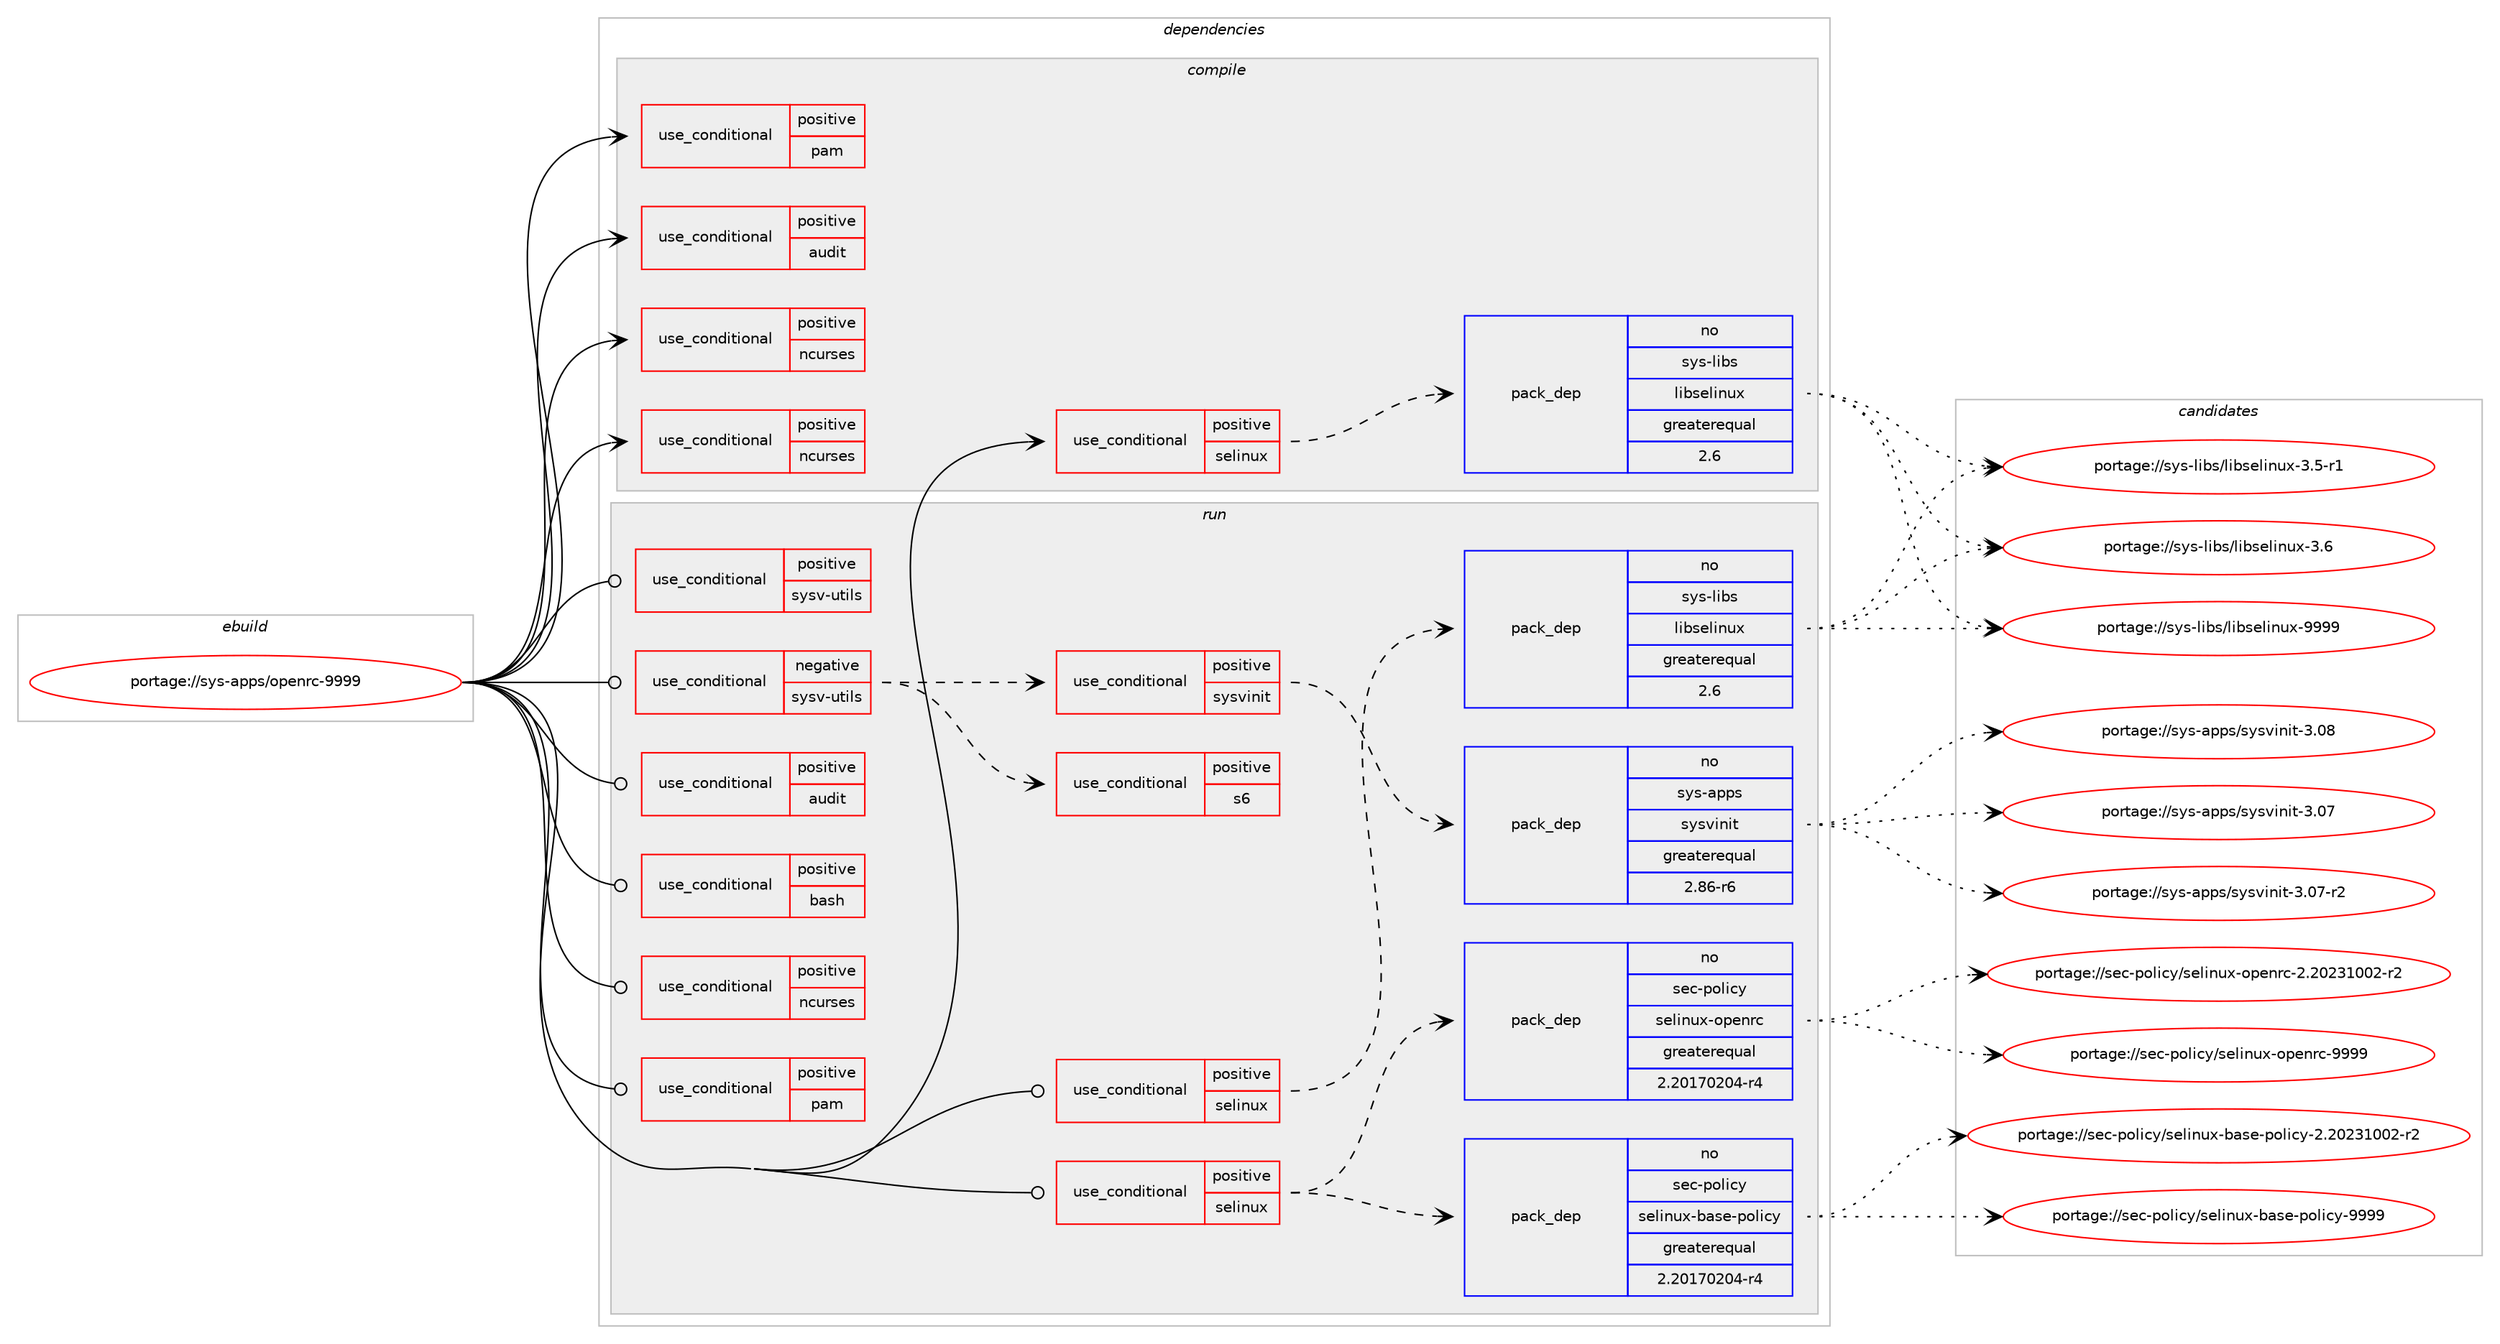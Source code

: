 digraph prolog {

# *************
# Graph options
# *************

newrank=true;
concentrate=true;
compound=true;
graph [rankdir=LR,fontname=Helvetica,fontsize=10,ranksep=1.5];#, ranksep=2.5, nodesep=0.2];
edge  [arrowhead=vee];
node  [fontname=Helvetica,fontsize=10];

# **********
# The ebuild
# **********

subgraph cluster_leftcol {
color=gray;
rank=same;
label=<<i>ebuild</i>>;
id [label="portage://sys-apps/openrc-9999", color=red, width=4, href="../sys-apps/openrc-9999.svg"];
}

# ****************
# The dependencies
# ****************

subgraph cluster_midcol {
color=gray;
label=<<i>dependencies</i>>;
subgraph cluster_compile {
fillcolor="#eeeeee";
style=filled;
label=<<i>compile</i>>;
subgraph cond13024 {
dependency19160 [label=<<TABLE BORDER="0" CELLBORDER="1" CELLSPACING="0" CELLPADDING="4"><TR><TD ROWSPAN="3" CELLPADDING="10">use_conditional</TD></TR><TR><TD>positive</TD></TR><TR><TD>audit</TD></TR></TABLE>>, shape=none, color=red];
# *** BEGIN UNKNOWN DEPENDENCY TYPE (TODO) ***
# dependency19160 -> package_dependency(portage://sys-apps/openrc-9999,install,no,sys-process,audit,none,[,,],[],[])
# *** END UNKNOWN DEPENDENCY TYPE (TODO) ***

}
id:e -> dependency19160:w [weight=20,style="solid",arrowhead="vee"];
subgraph cond13025 {
dependency19161 [label=<<TABLE BORDER="0" CELLBORDER="1" CELLSPACING="0" CELLPADDING="4"><TR><TD ROWSPAN="3" CELLPADDING="10">use_conditional</TD></TR><TR><TD>positive</TD></TR><TR><TD>ncurses</TD></TR></TABLE>>, shape=none, color=red];
# *** BEGIN UNKNOWN DEPENDENCY TYPE (TODO) ***
# dependency19161 -> package_dependency(portage://sys-apps/openrc-9999,install,no,sys-libs,ncurses,none,[,,],[slot(0),equal],[])
# *** END UNKNOWN DEPENDENCY TYPE (TODO) ***

}
id:e -> dependency19161:w [weight=20,style="solid",arrowhead="vee"];
subgraph cond13026 {
dependency19162 [label=<<TABLE BORDER="0" CELLBORDER="1" CELLSPACING="0" CELLPADDING="4"><TR><TD ROWSPAN="3" CELLPADDING="10">use_conditional</TD></TR><TR><TD>positive</TD></TR><TR><TD>ncurses</TD></TR></TABLE>>, shape=none, color=red];
# *** BEGIN UNKNOWN DEPENDENCY TYPE (TODO) ***
# dependency19162 -> package_dependency(portage://sys-apps/openrc-9999,install,no,virtual,pkgconfig,none,[,,],[],[])
# *** END UNKNOWN DEPENDENCY TYPE (TODO) ***

}
id:e -> dependency19162:w [weight=20,style="solid",arrowhead="vee"];
subgraph cond13027 {
dependency19163 [label=<<TABLE BORDER="0" CELLBORDER="1" CELLSPACING="0" CELLPADDING="4"><TR><TD ROWSPAN="3" CELLPADDING="10">use_conditional</TD></TR><TR><TD>positive</TD></TR><TR><TD>pam</TD></TR></TABLE>>, shape=none, color=red];
# *** BEGIN UNKNOWN DEPENDENCY TYPE (TODO) ***
# dependency19163 -> package_dependency(portage://sys-apps/openrc-9999,install,no,sys-libs,pam,none,[,,],[],[])
# *** END UNKNOWN DEPENDENCY TYPE (TODO) ***

}
id:e -> dependency19163:w [weight=20,style="solid",arrowhead="vee"];
subgraph cond13028 {
dependency19164 [label=<<TABLE BORDER="0" CELLBORDER="1" CELLSPACING="0" CELLPADDING="4"><TR><TD ROWSPAN="3" CELLPADDING="10">use_conditional</TD></TR><TR><TD>positive</TD></TR><TR><TD>selinux</TD></TR></TABLE>>, shape=none, color=red];
# *** BEGIN UNKNOWN DEPENDENCY TYPE (TODO) ***
# dependency19164 -> package_dependency(portage://sys-apps/openrc-9999,install,no,sys-apps,policycoreutils,none,[,,],[],[])
# *** END UNKNOWN DEPENDENCY TYPE (TODO) ***

subgraph pack5944 {
dependency19165 [label=<<TABLE BORDER="0" CELLBORDER="1" CELLSPACING="0" CELLPADDING="4" WIDTH="220"><TR><TD ROWSPAN="6" CELLPADDING="30">pack_dep</TD></TR><TR><TD WIDTH="110">no</TD></TR><TR><TD>sys-libs</TD></TR><TR><TD>libselinux</TD></TR><TR><TD>greaterequal</TD></TR><TR><TD>2.6</TD></TR></TABLE>>, shape=none, color=blue];
}
dependency19164:e -> dependency19165:w [weight=20,style="dashed",arrowhead="vee"];
}
id:e -> dependency19164:w [weight=20,style="solid",arrowhead="vee"];
# *** BEGIN UNKNOWN DEPENDENCY TYPE (TODO) ***
# id -> package_dependency(portage://sys-apps/openrc-9999,install,no,sys-process,psmisc,none,[,,],[],[])
# *** END UNKNOWN DEPENDENCY TYPE (TODO) ***

# *** BEGIN UNKNOWN DEPENDENCY TYPE (TODO) ***
# id -> package_dependency(portage://sys-apps/openrc-9999,install,no,virtual,os-headers,none,[,,],[],[])
# *** END UNKNOWN DEPENDENCY TYPE (TODO) ***

}
subgraph cluster_compileandrun {
fillcolor="#eeeeee";
style=filled;
label=<<i>compile and run</i>>;
}
subgraph cluster_run {
fillcolor="#eeeeee";
style=filled;
label=<<i>run</i>>;
subgraph cond13029 {
dependency19166 [label=<<TABLE BORDER="0" CELLBORDER="1" CELLSPACING="0" CELLPADDING="4"><TR><TD ROWSPAN="3" CELLPADDING="10">use_conditional</TD></TR><TR><TD>negative</TD></TR><TR><TD>sysv-utils</TD></TR></TABLE>>, shape=none, color=red];
subgraph cond13030 {
dependency19167 [label=<<TABLE BORDER="0" CELLBORDER="1" CELLSPACING="0" CELLPADDING="4"><TR><TD ROWSPAN="3" CELLPADDING="10">use_conditional</TD></TR><TR><TD>positive</TD></TR><TR><TD>sysvinit</TD></TR></TABLE>>, shape=none, color=red];
subgraph pack5945 {
dependency19168 [label=<<TABLE BORDER="0" CELLBORDER="1" CELLSPACING="0" CELLPADDING="4" WIDTH="220"><TR><TD ROWSPAN="6" CELLPADDING="30">pack_dep</TD></TR><TR><TD WIDTH="110">no</TD></TR><TR><TD>sys-apps</TD></TR><TR><TD>sysvinit</TD></TR><TR><TD>greaterequal</TD></TR><TR><TD>2.86-r6</TD></TR></TABLE>>, shape=none, color=blue];
}
dependency19167:e -> dependency19168:w [weight=20,style="dashed",arrowhead="vee"];
}
dependency19166:e -> dependency19167:w [weight=20,style="dashed",arrowhead="vee"];
subgraph cond13031 {
dependency19169 [label=<<TABLE BORDER="0" CELLBORDER="1" CELLSPACING="0" CELLPADDING="4"><TR><TD ROWSPAN="3" CELLPADDING="10">use_conditional</TD></TR><TR><TD>positive</TD></TR><TR><TD>s6</TD></TR></TABLE>>, shape=none, color=red];
# *** BEGIN UNKNOWN DEPENDENCY TYPE (TODO) ***
# dependency19169 -> package_dependency(portage://sys-apps/openrc-9999,run,no,sys-apps,s6-linux-init,none,[,,],[],[use(enable(sysv-utils),negative)])
# *** END UNKNOWN DEPENDENCY TYPE (TODO) ***

}
dependency19166:e -> dependency19169:w [weight=20,style="dashed",arrowhead="vee"];
}
id:e -> dependency19166:w [weight=20,style="solid",arrowhead="odot"];
subgraph cond13032 {
dependency19170 [label=<<TABLE BORDER="0" CELLBORDER="1" CELLSPACING="0" CELLPADDING="4"><TR><TD ROWSPAN="3" CELLPADDING="10">use_conditional</TD></TR><TR><TD>positive</TD></TR><TR><TD>audit</TD></TR></TABLE>>, shape=none, color=red];
# *** BEGIN UNKNOWN DEPENDENCY TYPE (TODO) ***
# dependency19170 -> package_dependency(portage://sys-apps/openrc-9999,run,no,sys-process,audit,none,[,,],[],[])
# *** END UNKNOWN DEPENDENCY TYPE (TODO) ***

}
id:e -> dependency19170:w [weight=20,style="solid",arrowhead="odot"];
subgraph cond13033 {
dependency19171 [label=<<TABLE BORDER="0" CELLBORDER="1" CELLSPACING="0" CELLPADDING="4"><TR><TD ROWSPAN="3" CELLPADDING="10">use_conditional</TD></TR><TR><TD>positive</TD></TR><TR><TD>bash</TD></TR></TABLE>>, shape=none, color=red];
# *** BEGIN UNKNOWN DEPENDENCY TYPE (TODO) ***
# dependency19171 -> package_dependency(portage://sys-apps/openrc-9999,run,no,app-shells,bash,none,[,,],[],[])
# *** END UNKNOWN DEPENDENCY TYPE (TODO) ***

}
id:e -> dependency19171:w [weight=20,style="solid",arrowhead="odot"];
subgraph cond13034 {
dependency19172 [label=<<TABLE BORDER="0" CELLBORDER="1" CELLSPACING="0" CELLPADDING="4"><TR><TD ROWSPAN="3" CELLPADDING="10">use_conditional</TD></TR><TR><TD>positive</TD></TR><TR><TD>ncurses</TD></TR></TABLE>>, shape=none, color=red];
# *** BEGIN UNKNOWN DEPENDENCY TYPE (TODO) ***
# dependency19172 -> package_dependency(portage://sys-apps/openrc-9999,run,no,sys-libs,ncurses,none,[,,],[slot(0),equal],[])
# *** END UNKNOWN DEPENDENCY TYPE (TODO) ***

}
id:e -> dependency19172:w [weight=20,style="solid",arrowhead="odot"];
subgraph cond13035 {
dependency19173 [label=<<TABLE BORDER="0" CELLBORDER="1" CELLSPACING="0" CELLPADDING="4"><TR><TD ROWSPAN="3" CELLPADDING="10">use_conditional</TD></TR><TR><TD>positive</TD></TR><TR><TD>pam</TD></TR></TABLE>>, shape=none, color=red];
# *** BEGIN UNKNOWN DEPENDENCY TYPE (TODO) ***
# dependency19173 -> package_dependency(portage://sys-apps/openrc-9999,run,no,sys-libs,pam,none,[,,],[],[])
# *** END UNKNOWN DEPENDENCY TYPE (TODO) ***

}
id:e -> dependency19173:w [weight=20,style="solid",arrowhead="odot"];
subgraph cond13036 {
dependency19174 [label=<<TABLE BORDER="0" CELLBORDER="1" CELLSPACING="0" CELLPADDING="4"><TR><TD ROWSPAN="3" CELLPADDING="10">use_conditional</TD></TR><TR><TD>positive</TD></TR><TR><TD>selinux</TD></TR></TABLE>>, shape=none, color=red];
subgraph pack5946 {
dependency19175 [label=<<TABLE BORDER="0" CELLBORDER="1" CELLSPACING="0" CELLPADDING="4" WIDTH="220"><TR><TD ROWSPAN="6" CELLPADDING="30">pack_dep</TD></TR><TR><TD WIDTH="110">no</TD></TR><TR><TD>sec-policy</TD></TR><TR><TD>selinux-base-policy</TD></TR><TR><TD>greaterequal</TD></TR><TR><TD>2.20170204-r4</TD></TR></TABLE>>, shape=none, color=blue];
}
dependency19174:e -> dependency19175:w [weight=20,style="dashed",arrowhead="vee"];
subgraph pack5947 {
dependency19176 [label=<<TABLE BORDER="0" CELLBORDER="1" CELLSPACING="0" CELLPADDING="4" WIDTH="220"><TR><TD ROWSPAN="6" CELLPADDING="30">pack_dep</TD></TR><TR><TD WIDTH="110">no</TD></TR><TR><TD>sec-policy</TD></TR><TR><TD>selinux-openrc</TD></TR><TR><TD>greaterequal</TD></TR><TR><TD>2.20170204-r4</TD></TR></TABLE>>, shape=none, color=blue];
}
dependency19174:e -> dependency19176:w [weight=20,style="dashed",arrowhead="vee"];
}
id:e -> dependency19174:w [weight=20,style="solid",arrowhead="odot"];
subgraph cond13037 {
dependency19177 [label=<<TABLE BORDER="0" CELLBORDER="1" CELLSPACING="0" CELLPADDING="4"><TR><TD ROWSPAN="3" CELLPADDING="10">use_conditional</TD></TR><TR><TD>positive</TD></TR><TR><TD>selinux</TD></TR></TABLE>>, shape=none, color=red];
# *** BEGIN UNKNOWN DEPENDENCY TYPE (TODO) ***
# dependency19177 -> package_dependency(portage://sys-apps/openrc-9999,run,no,sys-apps,policycoreutils,none,[,,],[],[])
# *** END UNKNOWN DEPENDENCY TYPE (TODO) ***

subgraph pack5948 {
dependency19178 [label=<<TABLE BORDER="0" CELLBORDER="1" CELLSPACING="0" CELLPADDING="4" WIDTH="220"><TR><TD ROWSPAN="6" CELLPADDING="30">pack_dep</TD></TR><TR><TD WIDTH="110">no</TD></TR><TR><TD>sys-libs</TD></TR><TR><TD>libselinux</TD></TR><TR><TD>greaterequal</TD></TR><TR><TD>2.6</TD></TR></TABLE>>, shape=none, color=blue];
}
dependency19177:e -> dependency19178:w [weight=20,style="dashed",arrowhead="vee"];
}
id:e -> dependency19177:w [weight=20,style="solid",arrowhead="odot"];
subgraph cond13038 {
dependency19179 [label=<<TABLE BORDER="0" CELLBORDER="1" CELLSPACING="0" CELLPADDING="4"><TR><TD ROWSPAN="3" CELLPADDING="10">use_conditional</TD></TR><TR><TD>positive</TD></TR><TR><TD>sysv-utils</TD></TR></TABLE>>, shape=none, color=red];
# *** BEGIN UNKNOWN DEPENDENCY TYPE (TODO) ***
# dependency19179 -> package_dependency(portage://sys-apps/openrc-9999,run,weak,sys-apps,systemd,none,[,,],[],[use(enable(sysv-utils),negative)])
# *** END UNKNOWN DEPENDENCY TYPE (TODO) ***

# *** BEGIN UNKNOWN DEPENDENCY TYPE (TODO) ***
# dependency19179 -> package_dependency(portage://sys-apps/openrc-9999,run,weak,sys-apps,sysvinit,none,[,,],[],[])
# *** END UNKNOWN DEPENDENCY TYPE (TODO) ***

}
id:e -> dependency19179:w [weight=20,style="solid",arrowhead="odot"];
# *** BEGIN UNKNOWN DEPENDENCY TYPE (TODO) ***
# id -> package_dependency(portage://sys-apps/openrc-9999,run,no,sys-process,psmisc,none,[,,],[],[])
# *** END UNKNOWN DEPENDENCY TYPE (TODO) ***

# *** BEGIN UNKNOWN DEPENDENCY TYPE (TODO) ***
# id -> package_dependency(portage://sys-apps/openrc-9999,run,no,virtual,tmpfiles,none,[,,],[],[])
# *** END UNKNOWN DEPENDENCY TYPE (TODO) ***

}
}

# **************
# The candidates
# **************

subgraph cluster_choices {
rank=same;
color=gray;
label=<<i>candidates</i>>;

subgraph choice5944 {
color=black;
nodesep=1;
choice11512111545108105981154710810598115101108105110117120455146534511449 [label="portage://sys-libs/libselinux-3.5-r1", color=red, width=4,href="../sys-libs/libselinux-3.5-r1.svg"];
choice1151211154510810598115471081059811510110810511011712045514654 [label="portage://sys-libs/libselinux-3.6", color=red, width=4,href="../sys-libs/libselinux-3.6.svg"];
choice115121115451081059811547108105981151011081051101171204557575757 [label="portage://sys-libs/libselinux-9999", color=red, width=4,href="../sys-libs/libselinux-9999.svg"];
dependency19165:e -> choice11512111545108105981154710810598115101108105110117120455146534511449:w [style=dotted,weight="100"];
dependency19165:e -> choice1151211154510810598115471081059811510110810511011712045514654:w [style=dotted,weight="100"];
dependency19165:e -> choice115121115451081059811547108105981151011081051101171204557575757:w [style=dotted,weight="100"];
}
subgraph choice5945 {
color=black;
nodesep=1;
choice1151211154597112112115471151211151181051101051164551464855 [label="portage://sys-apps/sysvinit-3.07", color=red, width=4,href="../sys-apps/sysvinit-3.07.svg"];
choice11512111545971121121154711512111511810511010511645514648554511450 [label="portage://sys-apps/sysvinit-3.07-r2", color=red, width=4,href="../sys-apps/sysvinit-3.07-r2.svg"];
choice1151211154597112112115471151211151181051101051164551464856 [label="portage://sys-apps/sysvinit-3.08", color=red, width=4,href="../sys-apps/sysvinit-3.08.svg"];
dependency19168:e -> choice1151211154597112112115471151211151181051101051164551464855:w [style=dotted,weight="100"];
dependency19168:e -> choice11512111545971121121154711512111511810511010511645514648554511450:w [style=dotted,weight="100"];
dependency19168:e -> choice1151211154597112112115471151211151181051101051164551464856:w [style=dotted,weight="100"];
}
subgraph choice5946 {
color=black;
nodesep=1;
choice11510199451121111081059912147115101108105110117120459897115101451121111081059912145504650485051494848504511450 [label="portage://sec-policy/selinux-base-policy-2.20231002-r2", color=red, width=4,href="../sec-policy/selinux-base-policy-2.20231002-r2.svg"];
choice1151019945112111108105991214711510110810511011712045989711510145112111108105991214557575757 [label="portage://sec-policy/selinux-base-policy-9999", color=red, width=4,href="../sec-policy/selinux-base-policy-9999.svg"];
dependency19175:e -> choice11510199451121111081059912147115101108105110117120459897115101451121111081059912145504650485051494848504511450:w [style=dotted,weight="100"];
dependency19175:e -> choice1151019945112111108105991214711510110810511011712045989711510145112111108105991214557575757:w [style=dotted,weight="100"];
}
subgraph choice5947 {
color=black;
nodesep=1;
choice11510199451121111081059912147115101108105110117120451111121011101149945504650485051494848504511450 [label="portage://sec-policy/selinux-openrc-2.20231002-r2", color=red, width=4,href="../sec-policy/selinux-openrc-2.20231002-r2.svg"];
choice1151019945112111108105991214711510110810511011712045111112101110114994557575757 [label="portage://sec-policy/selinux-openrc-9999", color=red, width=4,href="../sec-policy/selinux-openrc-9999.svg"];
dependency19176:e -> choice11510199451121111081059912147115101108105110117120451111121011101149945504650485051494848504511450:w [style=dotted,weight="100"];
dependency19176:e -> choice1151019945112111108105991214711510110810511011712045111112101110114994557575757:w [style=dotted,weight="100"];
}
subgraph choice5948 {
color=black;
nodesep=1;
choice11512111545108105981154710810598115101108105110117120455146534511449 [label="portage://sys-libs/libselinux-3.5-r1", color=red, width=4,href="../sys-libs/libselinux-3.5-r1.svg"];
choice1151211154510810598115471081059811510110810511011712045514654 [label="portage://sys-libs/libselinux-3.6", color=red, width=4,href="../sys-libs/libselinux-3.6.svg"];
choice115121115451081059811547108105981151011081051101171204557575757 [label="portage://sys-libs/libselinux-9999", color=red, width=4,href="../sys-libs/libselinux-9999.svg"];
dependency19178:e -> choice11512111545108105981154710810598115101108105110117120455146534511449:w [style=dotted,weight="100"];
dependency19178:e -> choice1151211154510810598115471081059811510110810511011712045514654:w [style=dotted,weight="100"];
dependency19178:e -> choice115121115451081059811547108105981151011081051101171204557575757:w [style=dotted,weight="100"];
}
}

}
